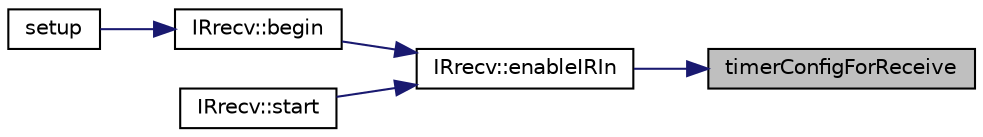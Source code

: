 digraph "timerConfigForReceive"
{
 // LATEX_PDF_SIZE
  edge [fontname="Helvetica",fontsize="10",labelfontname="Helvetica",labelfontsize="10"];
  node [fontname="Helvetica",fontsize="10",shape=record];
  rankdir="RL";
  Node1 [label="timerConfigForReceive",height=0.2,width=0.4,color="black", fillcolor="grey75", style="filled", fontcolor="black",tooltip=" "];
  Node1 -> Node2 [dir="back",color="midnightblue",fontsize="10",style="solid",fontname="Helvetica"];
  Node2 [label="IRrecv::enableIRIn",height=0.2,width=0.4,color="black", fillcolor="white", style="filled",URL="$group___receiving.html#ga69d3e9314aea4a37b43b74a0b4f3f976",tooltip=" "];
  Node2 -> Node3 [dir="back",color="midnightblue",fontsize="10",style="solid",fontname="Helvetica"];
  Node3 [label="IRrecv::begin",height=0.2,width=0.4,color="black", fillcolor="white", style="filled",URL="$group___receiving.html#ga0358fc4a683ba3f8d31fdde1e22be724",tooltip=" "];
  Node3 -> Node4 [dir="back",color="midnightblue",fontsize="10",style="solid",fontname="Helvetica"];
  Node4 [label="setup",height=0.2,width=0.4,color="black", fillcolor="white", style="filled",URL="$main_8cpp.html#a4fc01d736fe50cf5b977f755b675f11d",tooltip=" "];
  Node2 -> Node5 [dir="back",color="midnightblue",fontsize="10",style="solid",fontname="Helvetica"];
  Node5 [label="IRrecv::start",height=0.2,width=0.4,color="black", fillcolor="white", style="filled",URL="$group___receiving.html#ga2c06971f0e4e0c4131930c8903eb21dc",tooltip=" "];
}
